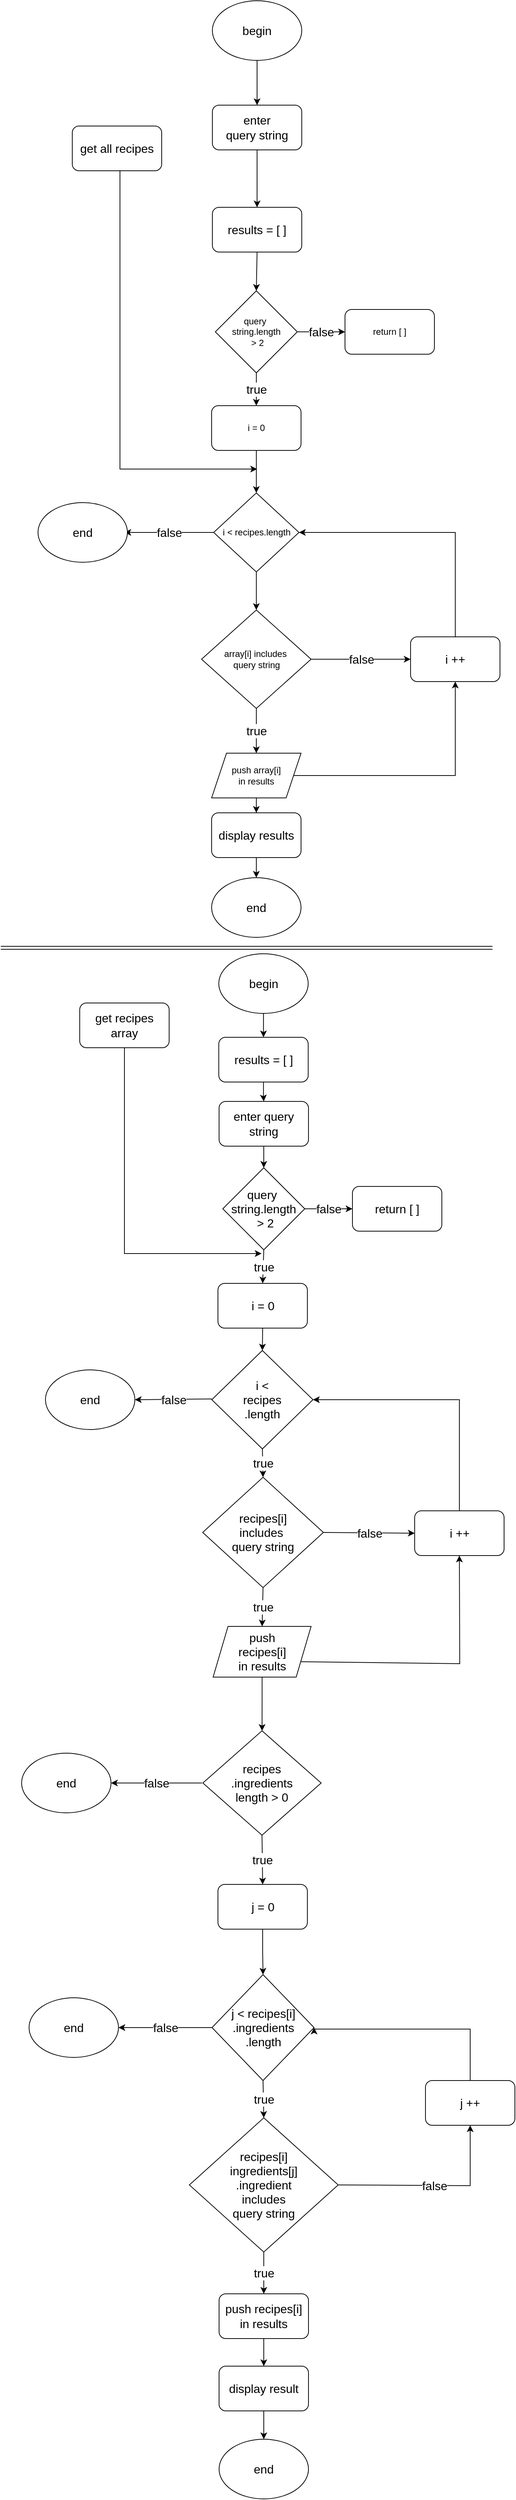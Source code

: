 <mxfile version="20.5.3" type="device"><diagram id="C5RBs43oDa-KdzZeNtuy" name="Page-1"><mxGraphModel dx="1416" dy="807" grid="1" gridSize="10" guides="1" tooltips="1" connect="1" arrows="1" fold="1" page="1" pageScale="1" pageWidth="827" pageHeight="1169" math="0" shadow="0"><root><mxCell id="WIyWlLk6GJQsqaUBKTNV-0"/><mxCell id="WIyWlLk6GJQsqaUBKTNV-1" parent="WIyWlLk6GJQsqaUBKTNV-0"/><mxCell id="iT0MD7PhQd2JZ5INiSn1-76" value="" style="edgeStyle=orthogonalEdgeStyle;rounded=0;orthogonalLoop=1;jettySize=auto;html=1;fontSize=16;" parent="WIyWlLk6GJQsqaUBKTNV-1" source="iT0MD7PhQd2JZ5INiSn1-1" target="iT0MD7PhQd2JZ5INiSn1-73" edge="1"><mxGeometry relative="1" as="geometry"/></mxCell><mxCell id="iT0MD7PhQd2JZ5INiSn1-1" value="&lt;font style=&quot;font-size: 16px;&quot;&gt;begin&lt;/font&gt;" style="ellipse;whiteSpace=wrap;html=1;" parent="WIyWlLk6GJQsqaUBKTNV-1" vertex="1"><mxGeometry x="354" y="40" width="120" height="80" as="geometry"/></mxCell><mxCell id="iT0MD7PhQd2JZ5INiSn1-2" value="&lt;font style=&quot;font-size: 16px;&quot;&gt;get all recipes&lt;/font&gt;" style="rounded=1;whiteSpace=wrap;html=1;" parent="WIyWlLk6GJQsqaUBKTNV-1" vertex="1"><mxGeometry x="166" y="208" width="120" height="60" as="geometry"/></mxCell><mxCell id="iT0MD7PhQd2JZ5INiSn1-4" value="return [ ]" style="rounded=1;whiteSpace=wrap;html=1;" parent="WIyWlLk6GJQsqaUBKTNV-1" vertex="1"><mxGeometry x="532" y="454" width="120" height="60" as="geometry"/></mxCell><mxCell id="iT0MD7PhQd2JZ5INiSn1-45" style="edgeStyle=orthogonalEdgeStyle;rounded=0;orthogonalLoop=1;jettySize=auto;html=1;fontSize=16;" parent="WIyWlLk6GJQsqaUBKTNV-1" edge="1"><mxGeometry relative="1" as="geometry"><mxPoint x="414" y="668" as="targetPoint"/><mxPoint x="234" y="268" as="sourcePoint"/><Array as="points"><mxPoint x="230" y="268"/><mxPoint x="230" y="668"/></Array></mxGeometry></mxCell><mxCell id="iT0MD7PhQd2JZ5INiSn1-6" value="query&amp;nbsp;&lt;br&gt;string.length&lt;br&gt;&amp;nbsp;&amp;gt; 2" style="rhombus;whiteSpace=wrap;html=1;" parent="WIyWlLk6GJQsqaUBKTNV-1" vertex="1"><mxGeometry x="358" y="429" width="110" height="110" as="geometry"/></mxCell><mxCell id="iT0MD7PhQd2JZ5INiSn1-13" value="i &amp;lt; recipes.length" style="rhombus;whiteSpace=wrap;html=1;" parent="WIyWlLk6GJQsqaUBKTNV-1" vertex="1"><mxGeometry x="355.75" y="700" width="114.5" height="106" as="geometry"/></mxCell><mxCell id="iT0MD7PhQd2JZ5INiSn1-14" value="i = 0" style="rounded=1;whiteSpace=wrap;html=1;" parent="WIyWlLk6GJQsqaUBKTNV-1" vertex="1"><mxGeometry x="353" y="583" width="120" height="60" as="geometry"/></mxCell><mxCell id="iT0MD7PhQd2JZ5INiSn1-15" value="" style="endArrow=classic;html=1;rounded=0;exitX=0.5;exitY=1;exitDx=0;exitDy=0;entryX=0.5;entryY=0;entryDx=0;entryDy=0;" parent="WIyWlLk6GJQsqaUBKTNV-1" source="iT0MD7PhQd2JZ5INiSn1-25" target="iT0MD7PhQd2JZ5INiSn1-21" edge="1"><mxGeometry relative="1" as="geometry"><mxPoint x="196" y="473" as="sourcePoint"/><mxPoint x="413" y="859" as="targetPoint"/></mxGeometry></mxCell><mxCell id="iT0MD7PhQd2JZ5INiSn1-16" value="true" style="edgeLabel;resizable=0;html=1;align=center;verticalAlign=middle;fontSize=16;" parent="iT0MD7PhQd2JZ5INiSn1-15" connectable="0" vertex="1"><mxGeometry relative="1" as="geometry"/></mxCell><mxCell id="iT0MD7PhQd2JZ5INiSn1-17" value="false" style="endArrow=classic;html=1;rounded=0;exitX=1;exitY=0.5;exitDx=0;exitDy=0;entryX=0;entryY=0.5;entryDx=0;entryDy=0;" parent="WIyWlLk6GJQsqaUBKTNV-1" source="iT0MD7PhQd2JZ5INiSn1-6" target="iT0MD7PhQd2JZ5INiSn1-4" edge="1"><mxGeometry relative="1" as="geometry"><mxPoint x="196" y="459" as="sourcePoint"/><mxPoint x="296" y="459" as="targetPoint"/></mxGeometry></mxCell><mxCell id="iT0MD7PhQd2JZ5INiSn1-18" value="false" style="edgeLabel;resizable=0;html=1;align=center;verticalAlign=middle;fontSize=16;" parent="iT0MD7PhQd2JZ5INiSn1-17" connectable="0" vertex="1"><mxGeometry relative="1" as="geometry"/></mxCell><mxCell id="iT0MD7PhQd2JZ5INiSn1-19" value="true" style="endArrow=classic;html=1;rounded=0;exitX=0.5;exitY=1;exitDx=0;exitDy=0;entryX=0.5;entryY=0;entryDx=0;entryDy=0;" parent="WIyWlLk6GJQsqaUBKTNV-1" source="iT0MD7PhQd2JZ5INiSn1-6" target="iT0MD7PhQd2JZ5INiSn1-14" edge="1"><mxGeometry relative="1" as="geometry"><mxPoint x="196" y="479" as="sourcePoint"/><mxPoint x="296" y="479" as="targetPoint"/></mxGeometry></mxCell><mxCell id="iT0MD7PhQd2JZ5INiSn1-20" value="true" style="edgeLabel;resizable=0;html=1;align=center;verticalAlign=middle;fontSize=16;" parent="iT0MD7PhQd2JZ5INiSn1-19" connectable="0" vertex="1"><mxGeometry relative="1" as="geometry"/></mxCell><mxCell id="iT0MD7PhQd2JZ5INiSn1-127" value="" style="edgeStyle=orthogonalEdgeStyle;rounded=0;orthogonalLoop=1;jettySize=auto;html=1;fontSize=16;" parent="WIyWlLk6GJQsqaUBKTNV-1" source="iT0MD7PhQd2JZ5INiSn1-21" target="iT0MD7PhQd2JZ5INiSn1-126" edge="1"><mxGeometry relative="1" as="geometry"/></mxCell><mxCell id="iT0MD7PhQd2JZ5INiSn1-21" value="push array[i]&lt;br&gt;in results" style="shape=parallelogram;perimeter=parallelogramPerimeter;whiteSpace=wrap;html=1;fixedSize=1;" parent="WIyWlLk6GJQsqaUBKTNV-1" vertex="1"><mxGeometry x="353" y="1049" width="120" height="60" as="geometry"/></mxCell><mxCell id="iT0MD7PhQd2JZ5INiSn1-24" value="" style="endArrow=classic;html=1;rounded=0;exitX=0.5;exitY=1;exitDx=0;exitDy=0;entryX=0.5;entryY=0;entryDx=0;entryDy=0;" parent="WIyWlLk6GJQsqaUBKTNV-1" source="iT0MD7PhQd2JZ5INiSn1-14" target="iT0MD7PhQd2JZ5INiSn1-13" edge="1"><mxGeometry width="50" height="50" relative="1" as="geometry"><mxPoint x="226" y="539" as="sourcePoint"/><mxPoint x="276" y="489" as="targetPoint"/></mxGeometry></mxCell><mxCell id="iT0MD7PhQd2JZ5INiSn1-25" value="array[i] includes&amp;nbsp;&lt;br&gt;query string" style="rhombus;whiteSpace=wrap;html=1;" parent="WIyWlLk6GJQsqaUBKTNV-1" vertex="1"><mxGeometry x="339.5" y="857" width="147" height="132" as="geometry"/></mxCell><mxCell id="iT0MD7PhQd2JZ5INiSn1-28" value="" style="endArrow=classic;html=1;rounded=0;fontSize=16;exitX=0.5;exitY=1;exitDx=0;exitDy=0;entryX=0.5;entryY=0;entryDx=0;entryDy=0;" parent="WIyWlLk6GJQsqaUBKTNV-1" source="iT0MD7PhQd2JZ5INiSn1-13" target="iT0MD7PhQd2JZ5INiSn1-25" edge="1"><mxGeometry width="50" height="50" relative="1" as="geometry"><mxPoint x="226" y="899" as="sourcePoint"/><mxPoint x="276" y="849" as="targetPoint"/></mxGeometry></mxCell><mxCell id="iT0MD7PhQd2JZ5INiSn1-30" value="false" style="endArrow=classic;html=1;rounded=0;fontSize=16;exitX=0;exitY=0.5;exitDx=0;exitDy=0;" parent="WIyWlLk6GJQsqaUBKTNV-1" source="iT0MD7PhQd2JZ5INiSn1-13" edge="1"><mxGeometry relative="1" as="geometry"><mxPoint x="336" y="919" as="sourcePoint"/><mxPoint x="236" y="753" as="targetPoint"/></mxGeometry></mxCell><mxCell id="iT0MD7PhQd2JZ5INiSn1-31" value="false" style="edgeLabel;resizable=0;html=1;align=center;verticalAlign=middle;fontSize=16;" parent="iT0MD7PhQd2JZ5INiSn1-30" connectable="0" vertex="1"><mxGeometry relative="1" as="geometry"/></mxCell><mxCell id="iT0MD7PhQd2JZ5INiSn1-33" value="end" style="ellipse;whiteSpace=wrap;html=1;fontSize=16;" parent="WIyWlLk6GJQsqaUBKTNV-1" vertex="1"><mxGeometry x="120" y="713" width="120" height="80" as="geometry"/></mxCell><mxCell id="iT0MD7PhQd2JZ5INiSn1-34" value="results = [ ]" style="rounded=1;whiteSpace=wrap;html=1;fontSize=16;" parent="WIyWlLk6GJQsqaUBKTNV-1" vertex="1"><mxGeometry x="354" y="317" width="120" height="60" as="geometry"/></mxCell><mxCell id="iT0MD7PhQd2JZ5INiSn1-36" value="" style="endArrow=classic;html=1;rounded=0;fontSize=16;exitX=0.5;exitY=1;exitDx=0;exitDy=0;entryX=0.5;entryY=0;entryDx=0;entryDy=0;" parent="WIyWlLk6GJQsqaUBKTNV-1" source="iT0MD7PhQd2JZ5INiSn1-34" target="iT0MD7PhQd2JZ5INiSn1-6" edge="1"><mxGeometry width="50" height="50" relative="1" as="geometry"><mxPoint x="390" y="438" as="sourcePoint"/><mxPoint x="440" y="388" as="targetPoint"/></mxGeometry></mxCell><mxCell id="iT0MD7PhQd2JZ5INiSn1-41" value="end" style="ellipse;whiteSpace=wrap;html=1;fontSize=16;" parent="WIyWlLk6GJQsqaUBKTNV-1" vertex="1"><mxGeometry x="353" y="1216" width="120" height="80" as="geometry"/></mxCell><mxCell id="iT0MD7PhQd2JZ5INiSn1-46" value="i ++" style="rounded=1;whiteSpace=wrap;html=1;fontSize=16;" parent="WIyWlLk6GJQsqaUBKTNV-1" vertex="1"><mxGeometry x="620" y="893" width="120" height="60" as="geometry"/></mxCell><mxCell id="iT0MD7PhQd2JZ5INiSn1-49" value="" style="edgeStyle=segmentEdgeStyle;endArrow=classic;html=1;rounded=0;fontSize=16;exitX=1;exitY=0.5;exitDx=0;exitDy=0;entryX=0.5;entryY=1;entryDx=0;entryDy=0;" parent="WIyWlLk6GJQsqaUBKTNV-1" source="iT0MD7PhQd2JZ5INiSn1-21" target="iT0MD7PhQd2JZ5INiSn1-46" edge="1"><mxGeometry width="50" height="50" relative="1" as="geometry"><mxPoint x="390" y="798" as="sourcePoint"/><mxPoint x="680" y="968" as="targetPoint"/><Array as="points"><mxPoint x="680" y="1079"/></Array></mxGeometry></mxCell><mxCell id="iT0MD7PhQd2JZ5INiSn1-50" value="" style="edgeStyle=segmentEdgeStyle;endArrow=classic;html=1;rounded=0;fontSize=16;exitX=0.5;exitY=0;exitDx=0;exitDy=0;entryX=1;entryY=0.5;entryDx=0;entryDy=0;" parent="WIyWlLk6GJQsqaUBKTNV-1" source="iT0MD7PhQd2JZ5INiSn1-46" target="iT0MD7PhQd2JZ5INiSn1-13" edge="1"><mxGeometry width="50" height="50" relative="1" as="geometry"><mxPoint x="390" y="798" as="sourcePoint"/><mxPoint x="440" y="748" as="targetPoint"/><Array as="points"><mxPoint x="680" y="753"/></Array></mxGeometry></mxCell><mxCell id="iT0MD7PhQd2JZ5INiSn1-51" value="" style="endArrow=classic;html=1;rounded=0;fontSize=16;exitX=1;exitY=0.5;exitDx=0;exitDy=0;entryX=0;entryY=0.5;entryDx=0;entryDy=0;" parent="WIyWlLk6GJQsqaUBKTNV-1" source="iT0MD7PhQd2JZ5INiSn1-25" target="iT0MD7PhQd2JZ5INiSn1-46" edge="1"><mxGeometry relative="1" as="geometry"><mxPoint x="360" y="778" as="sourcePoint"/><mxPoint x="460" y="778" as="targetPoint"/></mxGeometry></mxCell><mxCell id="iT0MD7PhQd2JZ5INiSn1-52" value="false" style="edgeLabel;resizable=0;html=1;align=center;verticalAlign=middle;fontSize=16;" parent="iT0MD7PhQd2JZ5INiSn1-51" connectable="0" vertex="1"><mxGeometry relative="1" as="geometry"/></mxCell><mxCell id="iT0MD7PhQd2JZ5INiSn1-115" value="" style="edgeStyle=orthogonalEdgeStyle;rounded=0;orthogonalLoop=1;jettySize=auto;html=1;fontSize=16;" parent="WIyWlLk6GJQsqaUBKTNV-1" source="iT0MD7PhQd2JZ5INiSn1-53" target="iT0MD7PhQd2JZ5INiSn1-68" edge="1"><mxGeometry relative="1" as="geometry"/></mxCell><mxCell id="iT0MD7PhQd2JZ5INiSn1-53" value="&lt;font style=&quot;font-size: 16px;&quot;&gt;begin&lt;/font&gt;" style="ellipse;whiteSpace=wrap;html=1;" parent="WIyWlLk6GJQsqaUBKTNV-1" vertex="1"><mxGeometry x="362.62" y="1318" width="120" height="80" as="geometry"/></mxCell><mxCell id="iT0MD7PhQd2JZ5INiSn1-54" value="&lt;font style=&quot;font-size: 16px;&quot;&gt;get recipes array&lt;/font&gt;" style="rounded=1;whiteSpace=wrap;html=1;" parent="WIyWlLk6GJQsqaUBKTNV-1" vertex="1"><mxGeometry x="176" y="1384" width="120" height="60" as="geometry"/></mxCell><mxCell id="iT0MD7PhQd2JZ5INiSn1-55" value="&lt;font style=&quot;font-size: 16px;&quot;&gt;return [ ]&lt;/font&gt;" style="rounded=1;whiteSpace=wrap;html=1;" parent="WIyWlLk6GJQsqaUBKTNV-1" vertex="1"><mxGeometry x="542" y="1630" width="120" height="60" as="geometry"/></mxCell><mxCell id="iT0MD7PhQd2JZ5INiSn1-56" style="edgeStyle=orthogonalEdgeStyle;rounded=0;orthogonalLoop=1;jettySize=auto;html=1;fontSize=16;" parent="WIyWlLk6GJQsqaUBKTNV-1" edge="1"><mxGeometry relative="1" as="geometry"><mxPoint x="420" y="1720" as="targetPoint"/><mxPoint x="240" y="1444" as="sourcePoint"/><Array as="points"><mxPoint x="236" y="1444"/><mxPoint x="236" y="1720"/></Array></mxGeometry></mxCell><mxCell id="iT0MD7PhQd2JZ5INiSn1-57" value="&lt;font style=&quot;font-size: 16px;&quot;&gt;query&amp;nbsp;&lt;br&gt;string.length&lt;br&gt;&amp;nbsp;&amp;gt; 2&lt;/font&gt;" style="rhombus;whiteSpace=wrap;html=1;" parent="WIyWlLk6GJQsqaUBKTNV-1" vertex="1"><mxGeometry x="368" y="1605" width="110" height="110" as="geometry"/></mxCell><mxCell id="iT0MD7PhQd2JZ5INiSn1-58" value="&lt;font style=&quot;font-size: 16px;&quot;&gt;i &amp;lt; &lt;br&gt;recipes&lt;br&gt;.length&lt;/font&gt;" style="rhombus;whiteSpace=wrap;html=1;" parent="WIyWlLk6GJQsqaUBKTNV-1" vertex="1"><mxGeometry x="353.25" y="1850" width="135.75" height="132" as="geometry"/></mxCell><mxCell id="iT0MD7PhQd2JZ5INiSn1-59" value="&lt;font style=&quot;font-size: 16px;&quot;&gt;i = 0&lt;/font&gt;" style="rounded=1;whiteSpace=wrap;html=1;" parent="WIyWlLk6GJQsqaUBKTNV-1" vertex="1"><mxGeometry x="361.5" y="1760" width="120" height="60" as="geometry"/></mxCell><mxCell id="iT0MD7PhQd2JZ5INiSn1-60" value="false" style="endArrow=classic;html=1;rounded=0;exitX=1;exitY=0.5;exitDx=0;exitDy=0;entryX=0;entryY=0.5;entryDx=0;entryDy=0;" parent="WIyWlLk6GJQsqaUBKTNV-1" source="iT0MD7PhQd2JZ5INiSn1-57" target="iT0MD7PhQd2JZ5INiSn1-55" edge="1"><mxGeometry relative="1" as="geometry"><mxPoint x="206" y="1635" as="sourcePoint"/><mxPoint x="306" y="1635" as="targetPoint"/></mxGeometry></mxCell><mxCell id="iT0MD7PhQd2JZ5INiSn1-61" value="false" style="edgeLabel;resizable=0;html=1;align=center;verticalAlign=middle;fontSize=16;" parent="iT0MD7PhQd2JZ5INiSn1-60" connectable="0" vertex="1"><mxGeometry relative="1" as="geometry"/></mxCell><mxCell id="iT0MD7PhQd2JZ5INiSn1-62" value="true" style="endArrow=classic;html=1;rounded=0;exitX=0.5;exitY=1;exitDx=0;exitDy=0;entryX=0.5;entryY=0;entryDx=0;entryDy=0;" parent="WIyWlLk6GJQsqaUBKTNV-1" source="iT0MD7PhQd2JZ5INiSn1-57" target="iT0MD7PhQd2JZ5INiSn1-59" edge="1"><mxGeometry relative="1" as="geometry"><mxPoint x="206" y="1655" as="sourcePoint"/><mxPoint x="306" y="1655" as="targetPoint"/></mxGeometry></mxCell><mxCell id="iT0MD7PhQd2JZ5INiSn1-63" value="true" style="edgeLabel;resizable=0;html=1;align=center;verticalAlign=middle;fontSize=16;" parent="iT0MD7PhQd2JZ5INiSn1-62" connectable="0" vertex="1"><mxGeometry relative="1" as="geometry"/></mxCell><mxCell id="iT0MD7PhQd2JZ5INiSn1-64" value="" style="endArrow=classic;html=1;rounded=0;exitX=0.5;exitY=1;exitDx=0;exitDy=0;entryX=0.5;entryY=0;entryDx=0;entryDy=0;" parent="WIyWlLk6GJQsqaUBKTNV-1" source="iT0MD7PhQd2JZ5INiSn1-59" target="iT0MD7PhQd2JZ5INiSn1-58" edge="1"><mxGeometry width="50" height="50" relative="1" as="geometry"><mxPoint x="236" y="1715" as="sourcePoint"/><mxPoint x="286" y="1665" as="targetPoint"/></mxGeometry></mxCell><mxCell id="iT0MD7PhQd2JZ5INiSn1-65" value="false" style="endArrow=classic;html=1;rounded=0;fontSize=16;exitX=0;exitY=0.5;exitDx=0;exitDy=0;entryX=1;entryY=0.5;entryDx=0;entryDy=0;" parent="WIyWlLk6GJQsqaUBKTNV-1" target="iT0MD7PhQd2JZ5INiSn1-67" edge="1"><mxGeometry relative="1" as="geometry"><mxPoint x="353.25" y="1915" as="sourcePoint"/><mxPoint x="260" y="1918" as="targetPoint"/></mxGeometry></mxCell><mxCell id="iT0MD7PhQd2JZ5INiSn1-66" value="false" style="edgeLabel;resizable=0;html=1;align=center;verticalAlign=middle;fontSize=16;" parent="iT0MD7PhQd2JZ5INiSn1-65" connectable="0" vertex="1"><mxGeometry relative="1" as="geometry"/></mxCell><mxCell id="iT0MD7PhQd2JZ5INiSn1-67" value="end" style="ellipse;whiteSpace=wrap;html=1;fontSize=16;" parent="WIyWlLk6GJQsqaUBKTNV-1" vertex="1"><mxGeometry x="130" y="1876" width="120" height="80" as="geometry"/></mxCell><mxCell id="iT0MD7PhQd2JZ5INiSn1-116" value="" style="edgeStyle=orthogonalEdgeStyle;rounded=0;orthogonalLoop=1;jettySize=auto;html=1;fontSize=16;" parent="WIyWlLk6GJQsqaUBKTNV-1" source="iT0MD7PhQd2JZ5INiSn1-68" target="iT0MD7PhQd2JZ5INiSn1-114" edge="1"><mxGeometry relative="1" as="geometry"/></mxCell><mxCell id="iT0MD7PhQd2JZ5INiSn1-68" value="results = [ ]" style="rounded=1;whiteSpace=wrap;html=1;fontSize=16;" parent="WIyWlLk6GJQsqaUBKTNV-1" vertex="1"><mxGeometry x="362.62" y="1430" width="120" height="60" as="geometry"/></mxCell><mxCell id="iT0MD7PhQd2JZ5INiSn1-98" value="" style="edgeStyle=orthogonalEdgeStyle;rounded=0;orthogonalLoop=1;jettySize=auto;html=1;fontSize=16;" parent="WIyWlLk6GJQsqaUBKTNV-1" source="iT0MD7PhQd2JZ5INiSn1-71" target="iT0MD7PhQd2JZ5INiSn1-72" edge="1"><mxGeometry relative="1" as="geometry"/></mxCell><mxCell id="iT0MD7PhQd2JZ5INiSn1-71" value="j = 0" style="rounded=1;whiteSpace=wrap;html=1;fontSize=16;" parent="WIyWlLk6GJQsqaUBKTNV-1" vertex="1"><mxGeometry x="361.5" y="2566" width="120" height="60" as="geometry"/></mxCell><mxCell id="iT0MD7PhQd2JZ5INiSn1-72" value="j &amp;lt; recipes[i]&lt;br&gt;.ingredients&lt;br&gt;.length" style="rhombus;whiteSpace=wrap;html=1;fontSize=16;" parent="WIyWlLk6GJQsqaUBKTNV-1" vertex="1"><mxGeometry x="353.5" y="2687" width="137" height="142" as="geometry"/></mxCell><mxCell id="iT0MD7PhQd2JZ5INiSn1-75" value="" style="edgeStyle=orthogonalEdgeStyle;rounded=0;orthogonalLoop=1;jettySize=auto;html=1;fontSize=16;" parent="WIyWlLk6GJQsqaUBKTNV-1" source="iT0MD7PhQd2JZ5INiSn1-73" target="iT0MD7PhQd2JZ5INiSn1-34" edge="1"><mxGeometry relative="1" as="geometry"/></mxCell><mxCell id="iT0MD7PhQd2JZ5INiSn1-73" value="enter&lt;br&gt;query string" style="rounded=1;whiteSpace=wrap;html=1;fontSize=16;" parent="WIyWlLk6GJQsqaUBKTNV-1" vertex="1"><mxGeometry x="354" y="180" width="120" height="60" as="geometry"/></mxCell><mxCell id="iT0MD7PhQd2JZ5INiSn1-78" value="" style="endArrow=classic;html=1;rounded=0;exitX=0.5;exitY=1;exitDx=0;exitDy=0;entryX=0.5;entryY=0;entryDx=0;entryDy=0;" parent="WIyWlLk6GJQsqaUBKTNV-1" source="iT0MD7PhQd2JZ5INiSn1-81" target="iT0MD7PhQd2JZ5INiSn1-80" edge="1"><mxGeometry relative="1" as="geometry"><mxPoint x="201.5" y="1652" as="sourcePoint"/><mxPoint x="418.5" y="2038" as="targetPoint"/></mxGeometry></mxCell><mxCell id="iT0MD7PhQd2JZ5INiSn1-79" value="true" style="edgeLabel;resizable=0;html=1;align=center;verticalAlign=middle;fontSize=16;" parent="iT0MD7PhQd2JZ5INiSn1-78" connectable="0" vertex="1"><mxGeometry relative="1" as="geometry"/></mxCell><mxCell id="iT0MD7PhQd2JZ5INiSn1-94" value="" style="edgeStyle=orthogonalEdgeStyle;rounded=0;orthogonalLoop=1;jettySize=auto;html=1;fontSize=16;" parent="WIyWlLk6GJQsqaUBKTNV-1" source="iT0MD7PhQd2JZ5INiSn1-80" target="iT0MD7PhQd2JZ5INiSn1-93" edge="1"><mxGeometry relative="1" as="geometry"/></mxCell><mxCell id="iT0MD7PhQd2JZ5INiSn1-80" value="&lt;font style=&quot;font-size: 16px;&quot;&gt;push &lt;br&gt;recipes[i]&lt;br&gt;in results&lt;/font&gt;" style="shape=parallelogram;perimeter=parallelogramPerimeter;whiteSpace=wrap;html=1;fixedSize=1;" parent="WIyWlLk6GJQsqaUBKTNV-1" vertex="1"><mxGeometry x="355" y="2220" width="131.5" height="68" as="geometry"/></mxCell><mxCell id="iT0MD7PhQd2JZ5INiSn1-81" value="&lt;font style=&quot;font-size: 16px;&quot;&gt;recipes[i] &lt;br&gt;includes&amp;nbsp;&lt;br&gt;query string&lt;/font&gt;" style="rhombus;whiteSpace=wrap;html=1;" parent="WIyWlLk6GJQsqaUBKTNV-1" vertex="1"><mxGeometry x="341" y="2020" width="162" height="148" as="geometry"/></mxCell><mxCell id="iT0MD7PhQd2JZ5INiSn1-82" value="end" style="ellipse;whiteSpace=wrap;html=1;fontSize=16;" parent="WIyWlLk6GJQsqaUBKTNV-1" vertex="1"><mxGeometry x="363.01" y="3310" width="120" height="80" as="geometry"/></mxCell><mxCell id="iT0MD7PhQd2JZ5INiSn1-84" value="i ++" style="rounded=1;whiteSpace=wrap;html=1;fontSize=16;" parent="WIyWlLk6GJQsqaUBKTNV-1" vertex="1"><mxGeometry x="625.5" y="2065" width="120" height="60" as="geometry"/></mxCell><mxCell id="iT0MD7PhQd2JZ5INiSn1-86" value="" style="endArrow=classic;html=1;rounded=0;fontSize=16;exitX=1;exitY=0.5;exitDx=0;exitDy=0;entryX=0;entryY=0.5;entryDx=0;entryDy=0;" parent="WIyWlLk6GJQsqaUBKTNV-1" source="iT0MD7PhQd2JZ5INiSn1-81" target="iT0MD7PhQd2JZ5INiSn1-84" edge="1"><mxGeometry relative="1" as="geometry"><mxPoint x="365.5" y="1957" as="sourcePoint"/><mxPoint x="465.5" y="1957" as="targetPoint"/></mxGeometry></mxCell><mxCell id="iT0MD7PhQd2JZ5INiSn1-87" value="false" style="edgeLabel;resizable=0;html=1;align=center;verticalAlign=middle;fontSize=16;" parent="iT0MD7PhQd2JZ5INiSn1-86" connectable="0" vertex="1"><mxGeometry relative="1" as="geometry"/></mxCell><mxCell id="iT0MD7PhQd2JZ5INiSn1-88" value="" style="edgeStyle=segmentEdgeStyle;endArrow=classic;html=1;rounded=0;fontSize=16;entryX=1;entryY=0.5;entryDx=0;entryDy=0;exitX=0.5;exitY=0;exitDx=0;exitDy=0;" parent="WIyWlLk6GJQsqaUBKTNV-1" source="iT0MD7PhQd2JZ5INiSn1-84" target="iT0MD7PhQd2JZ5INiSn1-58" edge="1"><mxGeometry width="50" height="50" relative="1" as="geometry"><mxPoint x="390" y="2230" as="sourcePoint"/><mxPoint x="440" y="2180" as="targetPoint"/><Array as="points"><mxPoint x="686" y="1916"/></Array></mxGeometry></mxCell><mxCell id="iT0MD7PhQd2JZ5INiSn1-89" value="" style="endArrow=classic;html=1;rounded=0;fontSize=16;exitX=0.5;exitY=1;exitDx=0;exitDy=0;entryX=0.5;entryY=0;entryDx=0;entryDy=0;" parent="WIyWlLk6GJQsqaUBKTNV-1" source="iT0MD7PhQd2JZ5INiSn1-58" target="iT0MD7PhQd2JZ5INiSn1-81" edge="1"><mxGeometry relative="1" as="geometry"><mxPoint x="360" y="2170" as="sourcePoint"/><mxPoint x="460" y="2170" as="targetPoint"/></mxGeometry></mxCell><mxCell id="iT0MD7PhQd2JZ5INiSn1-90" value="true" style="edgeLabel;resizable=0;html=1;align=center;verticalAlign=middle;fontSize=16;" parent="iT0MD7PhQd2JZ5INiSn1-89" connectable="0" vertex="1"><mxGeometry relative="1" as="geometry"/></mxCell><mxCell id="iT0MD7PhQd2JZ5INiSn1-91" value="" style="endArrow=classic;html=1;rounded=0;fontSize=16;exitX=1;exitY=0.75;exitDx=0;exitDy=0;entryX=0.5;entryY=1;entryDx=0;entryDy=0;" parent="WIyWlLk6GJQsqaUBKTNV-1" source="iT0MD7PhQd2JZ5INiSn1-80" target="iT0MD7PhQd2JZ5INiSn1-84" edge="1"><mxGeometry relative="1" as="geometry"><mxPoint x="360" y="2170" as="sourcePoint"/><mxPoint x="460" y="2170" as="targetPoint"/><Array as="points"><mxPoint x="686" y="2270"/></Array></mxGeometry></mxCell><mxCell id="iT0MD7PhQd2JZ5INiSn1-93" value="recipes&lt;br&gt;.ingredients&lt;br&gt;length &amp;gt; 0" style="rhombus;whiteSpace=wrap;html=1;fontSize=16;" parent="WIyWlLk6GJQsqaUBKTNV-1" vertex="1"><mxGeometry x="341.25" y="2360" width="158.75" height="140" as="geometry"/></mxCell><mxCell id="iT0MD7PhQd2JZ5INiSn1-95" value="true" style="endArrow=classic;html=1;rounded=0;fontSize=16;exitX=0.5;exitY=1;exitDx=0;exitDy=0;entryX=0.5;entryY=0;entryDx=0;entryDy=0;" parent="WIyWlLk6GJQsqaUBKTNV-1" source="iT0MD7PhQd2JZ5INiSn1-93" target="iT0MD7PhQd2JZ5INiSn1-71" edge="1"><mxGeometry relative="1" as="geometry"><mxPoint x="360" y="2410" as="sourcePoint"/><mxPoint x="460" y="2410" as="targetPoint"/></mxGeometry></mxCell><mxCell id="iT0MD7PhQd2JZ5INiSn1-96" value="true" style="edgeLabel;resizable=0;html=1;align=center;verticalAlign=middle;fontSize=16;" parent="iT0MD7PhQd2JZ5INiSn1-95" connectable="0" vertex="1"><mxGeometry relative="1" as="geometry"/></mxCell><mxCell id="iT0MD7PhQd2JZ5INiSn1-99" value="recipes[i]&lt;br&gt;ingredients[j]&lt;br&gt;.ingredient&lt;br&gt;includes&lt;br&gt;query string" style="rhombus;whiteSpace=wrap;html=1;fontSize=16;" parent="WIyWlLk6GJQsqaUBKTNV-1" vertex="1"><mxGeometry x="323.13" y="2879" width="199.75" height="180" as="geometry"/></mxCell><mxCell id="iT0MD7PhQd2JZ5INiSn1-100" value="true" style="endArrow=classic;html=1;rounded=0;fontSize=16;exitX=0.5;exitY=1;exitDx=0;exitDy=0;entryX=0.5;entryY=0;entryDx=0;entryDy=0;" parent="WIyWlLk6GJQsqaUBKTNV-1" source="iT0MD7PhQd2JZ5INiSn1-72" target="iT0MD7PhQd2JZ5INiSn1-99" edge="1"><mxGeometry relative="1" as="geometry"><mxPoint x="360" y="2700" as="sourcePoint"/><mxPoint x="460" y="2700" as="targetPoint"/></mxGeometry></mxCell><mxCell id="iT0MD7PhQd2JZ5INiSn1-101" value="true" style="edgeLabel;resizable=0;html=1;align=center;verticalAlign=middle;fontSize=16;" parent="iT0MD7PhQd2JZ5INiSn1-100" connectable="0" vertex="1"><mxGeometry relative="1" as="geometry"/></mxCell><mxCell id="iT0MD7PhQd2JZ5INiSn1-119" value="" style="edgeStyle=orthogonalEdgeStyle;rounded=0;orthogonalLoop=1;jettySize=auto;html=1;fontSize=16;" parent="WIyWlLk6GJQsqaUBKTNV-1" source="iT0MD7PhQd2JZ5INiSn1-102" target="iT0MD7PhQd2JZ5INiSn1-118" edge="1"><mxGeometry relative="1" as="geometry"/></mxCell><mxCell id="iT0MD7PhQd2JZ5INiSn1-102" value="push recipes[i]&lt;br&gt;in results" style="rounded=1;whiteSpace=wrap;html=1;fontSize=16;" parent="WIyWlLk6GJQsqaUBKTNV-1" vertex="1"><mxGeometry x="363.01" y="3115" width="120" height="60" as="geometry"/></mxCell><mxCell id="iT0MD7PhQd2JZ5INiSn1-103" value="false" style="endArrow=classic;html=1;rounded=0;fontSize=16;entryX=1;entryY=0.5;entryDx=0;entryDy=0;" parent="WIyWlLk6GJQsqaUBKTNV-1" target="iT0MD7PhQd2JZ5INiSn1-105" edge="1"><mxGeometry relative="1" as="geometry"><mxPoint x="340" y="2430" as="sourcePoint"/><mxPoint x="214" y="2414" as="targetPoint"/></mxGeometry></mxCell><mxCell id="iT0MD7PhQd2JZ5INiSn1-104" value="false" style="edgeLabel;resizable=0;html=1;align=center;verticalAlign=middle;fontSize=16;" parent="iT0MD7PhQd2JZ5INiSn1-103" connectable="0" vertex="1"><mxGeometry relative="1" as="geometry"/></mxCell><mxCell id="iT0MD7PhQd2JZ5INiSn1-105" value="end" style="ellipse;whiteSpace=wrap;html=1;fontSize=16;" parent="WIyWlLk6GJQsqaUBKTNV-1" vertex="1"><mxGeometry x="98" y="2390" width="120" height="80" as="geometry"/></mxCell><mxCell id="iT0MD7PhQd2JZ5INiSn1-106" value="j ++" style="rounded=1;whiteSpace=wrap;html=1;fontSize=16;" parent="WIyWlLk6GJQsqaUBKTNV-1" vertex="1"><mxGeometry x="640" y="2829" width="120" height="60" as="geometry"/></mxCell><mxCell id="iT0MD7PhQd2JZ5INiSn1-107" value="" style="endArrow=classic;html=1;rounded=0;fontSize=16;entryX=0.5;entryY=1;entryDx=0;entryDy=0;exitX=1;exitY=0.5;exitDx=0;exitDy=0;" parent="WIyWlLk6GJQsqaUBKTNV-1" source="iT0MD7PhQd2JZ5INiSn1-99" target="iT0MD7PhQd2JZ5INiSn1-106" edge="1"><mxGeometry relative="1" as="geometry"><mxPoint x="360" y="2790" as="sourcePoint"/><mxPoint x="460" y="2790" as="targetPoint"/><Array as="points"><mxPoint x="700" y="2970"/></Array></mxGeometry></mxCell><mxCell id="iT0MD7PhQd2JZ5INiSn1-108" value="false" style="edgeLabel;resizable=0;html=1;align=center;verticalAlign=middle;fontSize=16;" parent="iT0MD7PhQd2JZ5INiSn1-107" connectable="0" vertex="1"><mxGeometry relative="1" as="geometry"/></mxCell><mxCell id="iT0MD7PhQd2JZ5INiSn1-109" value="" style="edgeStyle=segmentEdgeStyle;endArrow=classic;html=1;rounded=0;fontSize=16;entryX=1;entryY=0.5;entryDx=0;entryDy=0;exitX=0.5;exitY=0;exitDx=0;exitDy=0;" parent="WIyWlLk6GJQsqaUBKTNV-1" source="iT0MD7PhQd2JZ5INiSn1-106" target="iT0MD7PhQd2JZ5INiSn1-72" edge="1"><mxGeometry width="50" height="50" relative="1" as="geometry"><mxPoint x="390" y="2810" as="sourcePoint"/><mxPoint x="500" y="2760" as="targetPoint"/><Array as="points"><mxPoint x="700" y="2760"/><mxPoint x="491" y="2760"/></Array></mxGeometry></mxCell><mxCell id="iT0MD7PhQd2JZ5INiSn1-117" value="" style="edgeStyle=orthogonalEdgeStyle;rounded=0;orthogonalLoop=1;jettySize=auto;html=1;fontSize=16;" parent="WIyWlLk6GJQsqaUBKTNV-1" source="iT0MD7PhQd2JZ5INiSn1-114" target="iT0MD7PhQd2JZ5INiSn1-57" edge="1"><mxGeometry relative="1" as="geometry"/></mxCell><mxCell id="iT0MD7PhQd2JZ5INiSn1-114" value="enter query string" style="rounded=1;whiteSpace=wrap;html=1;fontSize=16;" parent="WIyWlLk6GJQsqaUBKTNV-1" vertex="1"><mxGeometry x="363.01" y="1516" width="120" height="60" as="geometry"/></mxCell><mxCell id="iT0MD7PhQd2JZ5INiSn1-120" value="" style="edgeStyle=orthogonalEdgeStyle;rounded=0;orthogonalLoop=1;jettySize=auto;html=1;fontSize=16;" parent="WIyWlLk6GJQsqaUBKTNV-1" source="iT0MD7PhQd2JZ5INiSn1-118" target="iT0MD7PhQd2JZ5INiSn1-82" edge="1"><mxGeometry relative="1" as="geometry"/></mxCell><mxCell id="iT0MD7PhQd2JZ5INiSn1-118" value="display result" style="rounded=1;whiteSpace=wrap;html=1;fontSize=16;" parent="WIyWlLk6GJQsqaUBKTNV-1" vertex="1"><mxGeometry x="363" y="3212" width="120" height="60" as="geometry"/></mxCell><mxCell id="iT0MD7PhQd2JZ5INiSn1-121" value="true" style="endArrow=classic;html=1;rounded=0;fontSize=16;exitX=0.5;exitY=1;exitDx=0;exitDy=0;entryX=0.5;entryY=0;entryDx=0;entryDy=0;" parent="WIyWlLk6GJQsqaUBKTNV-1" source="iT0MD7PhQd2JZ5INiSn1-99" target="iT0MD7PhQd2JZ5INiSn1-102" edge="1"><mxGeometry relative="1" as="geometry"><mxPoint x="360" y="3130" as="sourcePoint"/><mxPoint x="460" y="3130" as="targetPoint"/></mxGeometry></mxCell><mxCell id="iT0MD7PhQd2JZ5INiSn1-122" value="true" style="edgeLabel;resizable=0;html=1;align=center;verticalAlign=middle;fontSize=16;" parent="iT0MD7PhQd2JZ5INiSn1-121" connectable="0" vertex="1"><mxGeometry relative="1" as="geometry"/></mxCell><mxCell id="iT0MD7PhQd2JZ5INiSn1-123" value="false" style="endArrow=classic;html=1;rounded=0;fontSize=16;entryX=1;entryY=0.5;entryDx=0;entryDy=0;exitX=0;exitY=0.5;exitDx=0;exitDy=0;" parent="WIyWlLk6GJQsqaUBKTNV-1" source="iT0MD7PhQd2JZ5INiSn1-72" target="iT0MD7PhQd2JZ5INiSn1-125" edge="1"><mxGeometry relative="1" as="geometry"><mxPoint x="350" y="2758" as="sourcePoint"/><mxPoint x="224" y="2742" as="targetPoint"/></mxGeometry></mxCell><mxCell id="iT0MD7PhQd2JZ5INiSn1-124" value="false" style="edgeLabel;resizable=0;html=1;align=center;verticalAlign=middle;fontSize=16;" parent="iT0MD7PhQd2JZ5INiSn1-123" connectable="0" vertex="1"><mxGeometry relative="1" as="geometry"/></mxCell><mxCell id="iT0MD7PhQd2JZ5INiSn1-125" value="end" style="ellipse;whiteSpace=wrap;html=1;fontSize=16;" parent="WIyWlLk6GJQsqaUBKTNV-1" vertex="1"><mxGeometry x="108" y="2718" width="120" height="80" as="geometry"/></mxCell><mxCell id="iT0MD7PhQd2JZ5INiSn1-128" value="" style="edgeStyle=orthogonalEdgeStyle;rounded=0;orthogonalLoop=1;jettySize=auto;html=1;fontSize=16;" parent="WIyWlLk6GJQsqaUBKTNV-1" source="iT0MD7PhQd2JZ5INiSn1-126" target="iT0MD7PhQd2JZ5INiSn1-41" edge="1"><mxGeometry relative="1" as="geometry"/></mxCell><mxCell id="iT0MD7PhQd2JZ5INiSn1-126" value="display results" style="rounded=1;whiteSpace=wrap;html=1;fontSize=16;" parent="WIyWlLk6GJQsqaUBKTNV-1" vertex="1"><mxGeometry x="353" y="1129" width="120" height="60" as="geometry"/></mxCell><mxCell id="cbudymQy9uYBj0bCbCLE-0" value="" style="shape=link;html=1;rounded=0;" edge="1" parent="WIyWlLk6GJQsqaUBKTNV-1"><mxGeometry width="100" relative="1" as="geometry"><mxPoint x="70" y="1310" as="sourcePoint"/><mxPoint x="730" y="1310" as="targetPoint"/><Array as="points"/></mxGeometry></mxCell></root></mxGraphModel></diagram></mxfile>